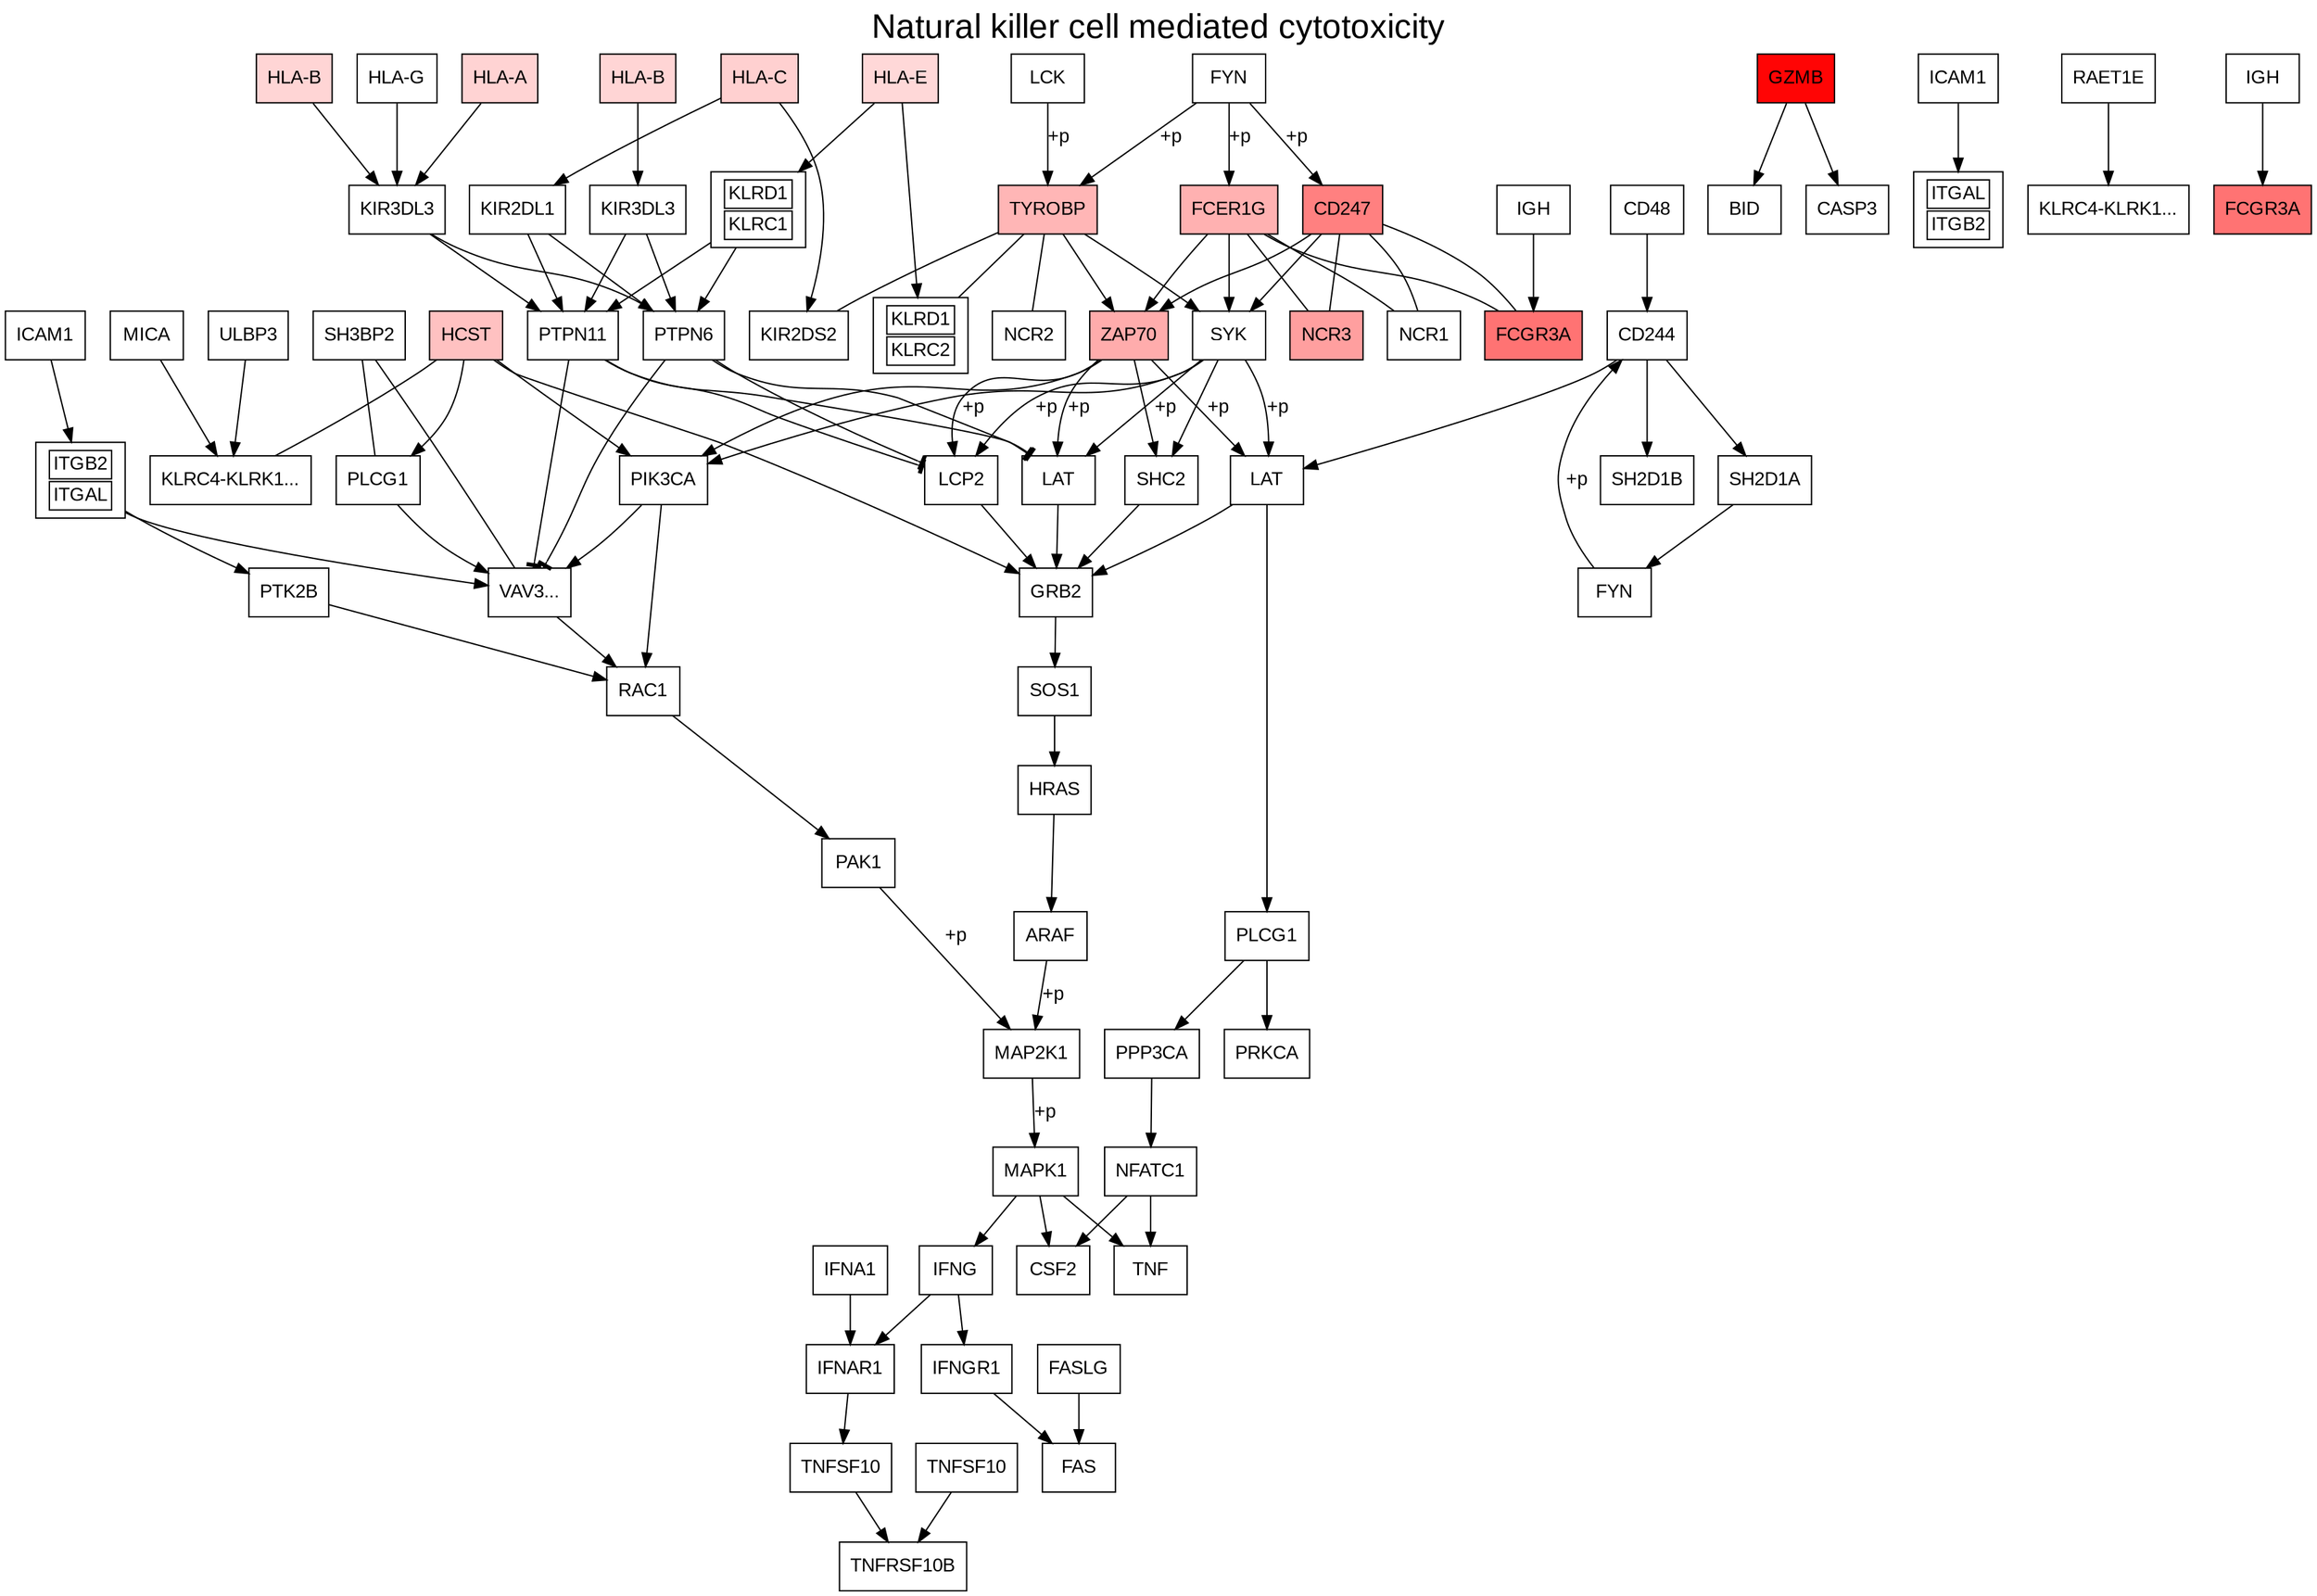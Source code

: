 digraph pathway04650 {
	graph [fontname = "arial"];
	node [fontname = "arial"];
	edge [fontname = "arial"];
	node [shape=rectangle arrowhead=normal];
	label="Natural killer cell mediated cytotoxicity";
	fontsize=25;
	labelloc="t";
	node [label="IGH", shape=rectangle, style=filled, fillcolor="#ffffff"]; entry23;
	node [label="NFATC1", shape=rectangle, style=filled, fillcolor="#ffffff"]; entry24;
	node [label="PPP3CA", shape=rectangle, style=filled, fillcolor="#ffffff"]; entry25;
	node [label="FYN", shape=rectangle, style=filled, fillcolor="#ffffff"]; entry28;
	node [label="TNFSF10", shape=rectangle, style=filled, fillcolor="#ffffff"]; entry29;
	node [label="IFNGR1", shape=rectangle, style=filled, fillcolor="#ffffff"]; entry30;
	node [label="PLCG1", shape=rectangle, style=filled, fillcolor="#ffffff"]; entry31;
	node [label="LAT", shape=rectangle, style=filled, fillcolor="#ffffff"]; entry32;
	node [label="HLA-E", shape=rectangle, style=filled, fillcolor="#ffd8d8"]; entry34;
	node [label="IFNG", shape=rectangle, style=filled, fillcolor="#ffffff"]; entry35;
	node [label="CSF2", shape=rectangle, style=filled, fillcolor="#ffffff"]; entry36;
	node [label="TNF", shape=rectangle, style=filled, fillcolor="#ffffff"]; entry37;
	node [label="PRKCA", shape=rectangle, style=filled, fillcolor="#ffffff"]; entry38;
	node [label="SH3BP2", shape=rectangle, style=filled, fillcolor="#ffffff"]; entry39;
	node [label="PLCG1", shape=rectangle, style=filled, fillcolor="#ffffff"]; entry40;
	node [label="LAT", shape=rectangle, style=filled, fillcolor="#ffffff"]; entry41;
	node [label="PTK2B", shape=rectangle, style=filled, fillcolor="#ffffff"]; entry42;
	node [label="LCP2", shape=rectangle, style=filled, fillcolor="#ffffff"]; entry43;
	node [label="SYK", shape=rectangle, style=filled, fillcolor="#ffffff"]; entry44;
	node [label="ZAP70", shape=rectangle, style=filled, fillcolor="#ffacac"]; entry45;
	node [label="LCK", shape=rectangle, style=filled, fillcolor="#ffffff"]; entry46;
	node [label="SH2D1B", shape=rectangle, style=filled, fillcolor="#ffffff"]; entry47;
	node [label="FYN", shape=rectangle, style=filled, fillcolor="#ffffff"]; entry48;
	node [label="SH2D1A", shape=rectangle, style=filled, fillcolor="#ffffff"]; entry49;
	node [label="HCST", shape=rectangle, style=filled, fillcolor="#ffc1c1"]; entry50;
	node [label="CD247", shape=rectangle, style=filled, fillcolor="#ff8080"]; entry51;
	node [label="FCER1G", shape=rectangle, style=filled, fillcolor="#ffb1b1"]; entry52;
	node [label="TYROBP", shape=rectangle, style=filled, fillcolor="#ffb6b6"]; entry53;
	node [label="PTPN11", shape=rectangle, style=filled, fillcolor="#ffffff"]; entry54;
	node [label="PTPN6", shape=rectangle, style=filled, fillcolor="#ffffff"]; entry55;
	node [label="IFNA1", shape=rectangle, style=filled, fillcolor="#ffffff"]; entry56;
	node [label="BID", shape=rectangle, style=filled, fillcolor="#ffffff"]; entry57;
	node [label="CASP3", shape=rectangle, style=filled, fillcolor="#ffffff"]; entry58;
	node [label="GZMB", shape=rectangle, style=filled, fillcolor="#ff0505"]; entry59;
	node [label="FAS", shape=rectangle, style=filled, fillcolor="#ffffff"]; entry61;
	node [label="TNFRSF10B", shape=rectangle, style=filled, fillcolor="#ffffff"]; entry62;
	node [label="CD48", shape=rectangle, style=filled, fillcolor="#ffffff"]; entry63;
	node [label="ULBP3", shape=rectangle, style=filled, fillcolor="#ffffff"]; entry64;
	node [label="MICA", shape=rectangle, style=filled, fillcolor="#ffffff"]; entry66;
	node [label="ICAM1", shape=rectangle, style=filled, fillcolor="#ffffff"]; entry67;
	node [label="HLA-C", shape=rectangle, style=filled, fillcolor="#ffd0d0"]; entry68;
	node [label="HLA-B", shape=rectangle, style=filled, fillcolor="#ffd5d5"]; entry71;
	node [label="HLA-G", shape=rectangle, style=filled, fillcolor="#ffffff"]; entry72;
	node [label="HLA-A", shape=rectangle, style=filled, fillcolor="#ffd3d3"]; entry73;
	node [label="PIK3CA", shape=rectangle, style=filled, fillcolor="#ffffff"]; entry75;
	node [label="HLA-B", shape=rectangle, style=filled, fillcolor="#ffd5d5"]; entry76;
	node [label="MAPK1", shape=rectangle, style=filled, fillcolor="#ffffff"]; entry77;
	node [label="MAP2K1", shape=rectangle, style=filled, fillcolor="#ffffff"]; entry78;
	node [label="ARAF", shape=rectangle, style=filled, fillcolor="#ffffff"]; entry79;
	node [label="HRAS", shape=rectangle, style=filled, fillcolor="#ffffff"]; entry80;
	node [label="SOS1", shape=rectangle, style=filled, fillcolor="#ffffff"]; entry81;
	node [label="GRB2", shape=rectangle, style=filled, fillcolor="#ffffff"]; entry82;
	node [label="SHC2", shape=rectangle, style=filled, fillcolor="#ffffff"]; entry83;
	node [label="PAK1", shape=rectangle, style=filled, fillcolor="#ffffff"]; entry84;
	node [label="RAC1", shape=rectangle, style=filled, fillcolor="#ffffff"]; entry85;
	node [label="VAV3...", shape=rectangle, style=filled, fillcolor="#ffffff"]; entry86;
	node [label="FASLG", shape=rectangle, style=filled, fillcolor="#ffffff"]; entry212;
	node [label="TNFSF10", shape=rectangle, style=filled, fillcolor="#ffffff"]; entry213;
	node [label="IFNAR1", shape=rectangle, style=filled, fillcolor="#ffffff"]; entry214;
	node [label="CD244", shape=rectangle, style=filled, fillcolor="#ffffff"]; entry215;
	node [label="KLRC4-KLRK1...", shape=rectangle, style=filled, fillcolor="#ffffff"]; entry216;
	node [label="NCR3", shape=rectangle, style=filled, fillcolor="#ff9f9f"]; entry217;
	node [label="NCR1", shape=rectangle, style=filled, fillcolor="#ffffff"]; entry218;
	node [label="FCGR3A", shape=rectangle, style=filled, fillcolor="#ff7373"]; entry219;
	node [label="NCR2", shape=rectangle, style=filled, fillcolor="#ffffff"]; entry220;
	node [label="KIR2DS2", shape=rectangle, style=filled, fillcolor="#ffffff"]; entry222;
	node [label="KIR2DL1", shape=rectangle, style=filled, fillcolor="#ffffff"]; entry227;
	node [label="KIR3DL3", shape=rectangle, style=filled, fillcolor="#ffffff"]; entry228;
	node [label="KIR3DL3", shape=rectangle, style=filled, fillcolor="#ffffff"]; entry229;
	node [label="ICAM1", shape=rectangle, style=filled, fillcolor="#ffffff"]; entry254;
	node [label="RAET1E", shape=rectangle, style=filled, fillcolor="#ffffff"]; entry257;
	node [label="FCGR3A", shape=rectangle, style=filled, fillcolor="#ff7373"]; entry271;
	node [label="KLRC4-KLRK1...", shape=rectangle, style=filled, fillcolor="#ffffff"]; entry274;
	node [label="IGH", shape=rectangle, style=filled, fillcolor="#ffffff"]; entry279;
	node [label=<<table border='0' cellborder='1'><tr><td>KLRD1</td></tr><tr><td>KLRC1</td></tr></table>>, shape=rectangle, style=filled, color=black, fillcolor="#ffffff"]; entry280;
	node [label=<<table border='0' cellborder='1'><tr><td>KLRD1</td></tr><tr><td>KLRC2</td></tr></table>>, shape=rectangle, style=filled, color=black, fillcolor="#ffffff"]; entry281;
	node [label=<<table border='0' cellborder='1'><tr><td>ITGB2</td></tr><tr><td>ITGAL</td></tr></table>>, shape=rectangle, style=filled, color=black, fillcolor="#ffffff"]; entry282;
	node [label=<<table border='0' cellborder='1'><tr><td>ITGAL</td></tr><tr><td>ITGB2</td></tr></table>>, shape=rectangle, style=filled, color=black, fillcolor="#ffffff"]; entry283;
	entry31 -> entry25 [arrowhead="normal" label=""];
	entry75 -> entry86 [arrowhead="normal" label=""];
	entry31 -> entry38 [arrowhead="normal" label=""];
	entry76 -> entry229 [arrowhead="normal" label=""];
	entry73 -> entry228 [arrowhead="normal" label=""];
	entry72 -> entry228 [arrowhead="normal" label=""];
	entry71 -> entry228 [arrowhead="normal" label=""];
	entry68 -> entry227 [arrowhead="normal" label=""];
	entry34 -> entry280 [arrowhead="normal" label=""];
	entry68 -> entry222 [arrowhead="normal" label=""];
	entry34 -> entry281 [arrowhead="normal" label=""];
	entry67 -> entry282 [arrowhead="normal" label=""];
	entry66 -> entry216 [arrowhead="normal" label=""];
	entry64 -> entry216 [arrowhead="normal" label=""];
	entry63 -> entry215 [arrowhead="normal" label=""];
	entry213 -> entry62 [arrowhead="normal" label=""];
	entry212 -> entry61 [arrowhead="normal" label=""];
	entry59 -> entry58 [arrowhead="normal" label=""];
	entry59 -> entry57 [arrowhead="normal" label=""];
	entry229 -> entry55 [arrowhead="normal" label=""];
	entry229 -> entry54 [arrowhead="normal" label=""];
	entry228 -> entry55 [arrowhead="normal" label=""];
	entry228 -> entry54 [arrowhead="normal" label=""];
	entry227 -> entry55 [arrowhead="normal" label=""];
	entry227 -> entry54 [arrowhead="normal" label=""];
	entry280 -> entry55 [arrowhead="normal" label=""];
	entry280 -> entry54 [arrowhead="normal" label=""];
	entry282 -> entry42 [arrowhead="normal" label=""];
	entry282 -> entry86 [arrowhead="normal" label=""];
	entry215 -> entry47 [arrowhead="normal" label=""];
	entry215 -> entry49 [arrowhead="normal" label=""];
	entry49 -> entry28 [arrowhead="normal" label=""];
	entry53 -> entry45 [arrowhead="normal" label=""];
	entry53 -> entry44 [arrowhead="normal" label=""];
	entry52 -> entry45 [arrowhead="normal" label=""];
	entry52 -> entry44 [arrowhead="normal" label=""];
	entry51 -> entry45 [arrowhead="normal" label=""];
	entry51 -> entry44 [arrowhead="normal" label=""];
	entry45 -> entry75 [arrowhead="normal" label=""];
	entry44 -> entry75 [arrowhead="normal" label=""];
	entry50 -> entry40 [arrowhead="normal" label=""];
	entry50 -> entry75 [arrowhead="normal" label=""];
	entry40 -> entry86 [arrowhead="normal" label=""];
	entry75 -> entry85 [arrowhead="normal" label=""];
	entry86 -> entry85 [arrowhead="normal" label=""];
	entry42 -> entry85 [arrowhead="normal" label=""];
	entry85 -> entry84 [arrowhead="normal" label=""];
	entry43 -> entry82 [arrowhead="normal" label=""];
	entry41 -> entry82 [arrowhead="normal" label=""];
	entry45 -> entry83 [arrowhead="normal" label=""];
	entry44 -> entry83 [arrowhead="normal" label=""];
	entry83 -> entry82 [arrowhead="normal" label=""];
	entry82 -> entry81 [arrowhead="normal" label=""];
	entry81 -> entry80 [arrowhead="normal" label=""];
	entry80 -> entry79 [arrowhead="normal" label=""];
	entry50 -> entry82 [arrowhead="normal" label=""];
	entry32 -> entry82 [arrowhead="normal" label=""];
	entry32 -> entry31 [arrowhead="normal" label=""];
	entry215 -> entry32 [arrowhead="normal" label=""];
	entry77 -> entry37 [arrowhead="normal" label=""];
	entry77 -> entry36 [arrowhead="normal" label=""];
	entry77 -> entry35 [arrowhead="normal" label=""];
	entry24 -> entry37 [arrowhead="normal" label=""];
	entry24 -> entry36 [arrowhead="normal" label=""];
	entry30 -> entry61 [arrowhead="normal" label=""];
	entry35 -> entry30 [arrowhead="normal" label=""];
	entry56 -> entry214 [arrowhead="normal" label=""];
	entry214 -> entry29 [arrowhead="normal" label=""];
	entry35 -> entry214 [arrowhead="normal" label=""];
	entry84 -> entry78 [arrowhead="normal" label="+p"];
	entry78 -> entry77 [arrowhead="normal" label="+p"];
	entry79 -> entry78 [arrowhead="normal" label="+p"];
	entry46 -> entry53 [arrowhead="normal" label="+p"];
	entry48 -> entry53 [arrowhead="normal" label="+p"];
	entry48 -> entry52 [arrowhead="normal" label="+p"];
	entry48 -> entry51 [arrowhead="normal" label="+p"];
	entry45 -> entry43 [arrowhead="normal" label="+p"];
	entry45 -> entry41 [arrowhead="normal" label="+p"];
	entry44 -> entry43 [arrowhead="normal" label="+p"];
	entry44 -> entry41 [arrowhead="normal" label="+p"];
	entry45 -> entry32 [arrowhead="normal" label="+p"];
	entry44 -> entry32 [arrowhead="normal" label="+p"];
	entry28 -> entry215 [arrowhead="normal" label="+p"];
	entry55 -> entry86 [arrowhead="tee" label=""];
	entry54 -> entry86 [arrowhead="tee" label=""];
	entry55 -> entry43 [arrowhead="tee" label=""];
	entry54 -> entry43 [arrowhead="tee" label=""];
	entry55 -> entry41 [arrowhead="tee" label=""];
	entry54 -> entry41 [arrowhead="tee" label=""];
	entry25 -> entry24 [arrowhead="normal" label=""];
	entry53 -> entry222 [arrowhead="none" label=""];
	entry53 -> entry281 [arrowhead="none" label=""];
	entry53 -> entry220 [arrowhead="none" label=""];
	entry52 -> entry218 [arrowhead="none" label=""];
	entry52 -> entry219 [arrowhead="none" label=""];
	entry52 -> entry217 [arrowhead="none" label=""];
	entry51 -> entry218 [arrowhead="none" label=""];
	entry51 -> entry219 [arrowhead="none" label=""];
	entry51 -> entry217 [arrowhead="none" label=""];
	entry50 -> entry216 [arrowhead="none" label=""];
	entry39 -> entry86 [arrowhead="none" label=""];
	entry39 -> entry40 [arrowhead="none" label=""];
	entry29 -> entry62 [arrowhead="normal" label=""];
	entry23 -> entry219 [arrowhead="normal" label=""];
	entry254 -> entry283 [arrowhead="normal" label=""];
	entry279 -> entry271 [arrowhead="normal" label=""];
	entry257 -> entry274 [arrowhead="normal" label=""];
}